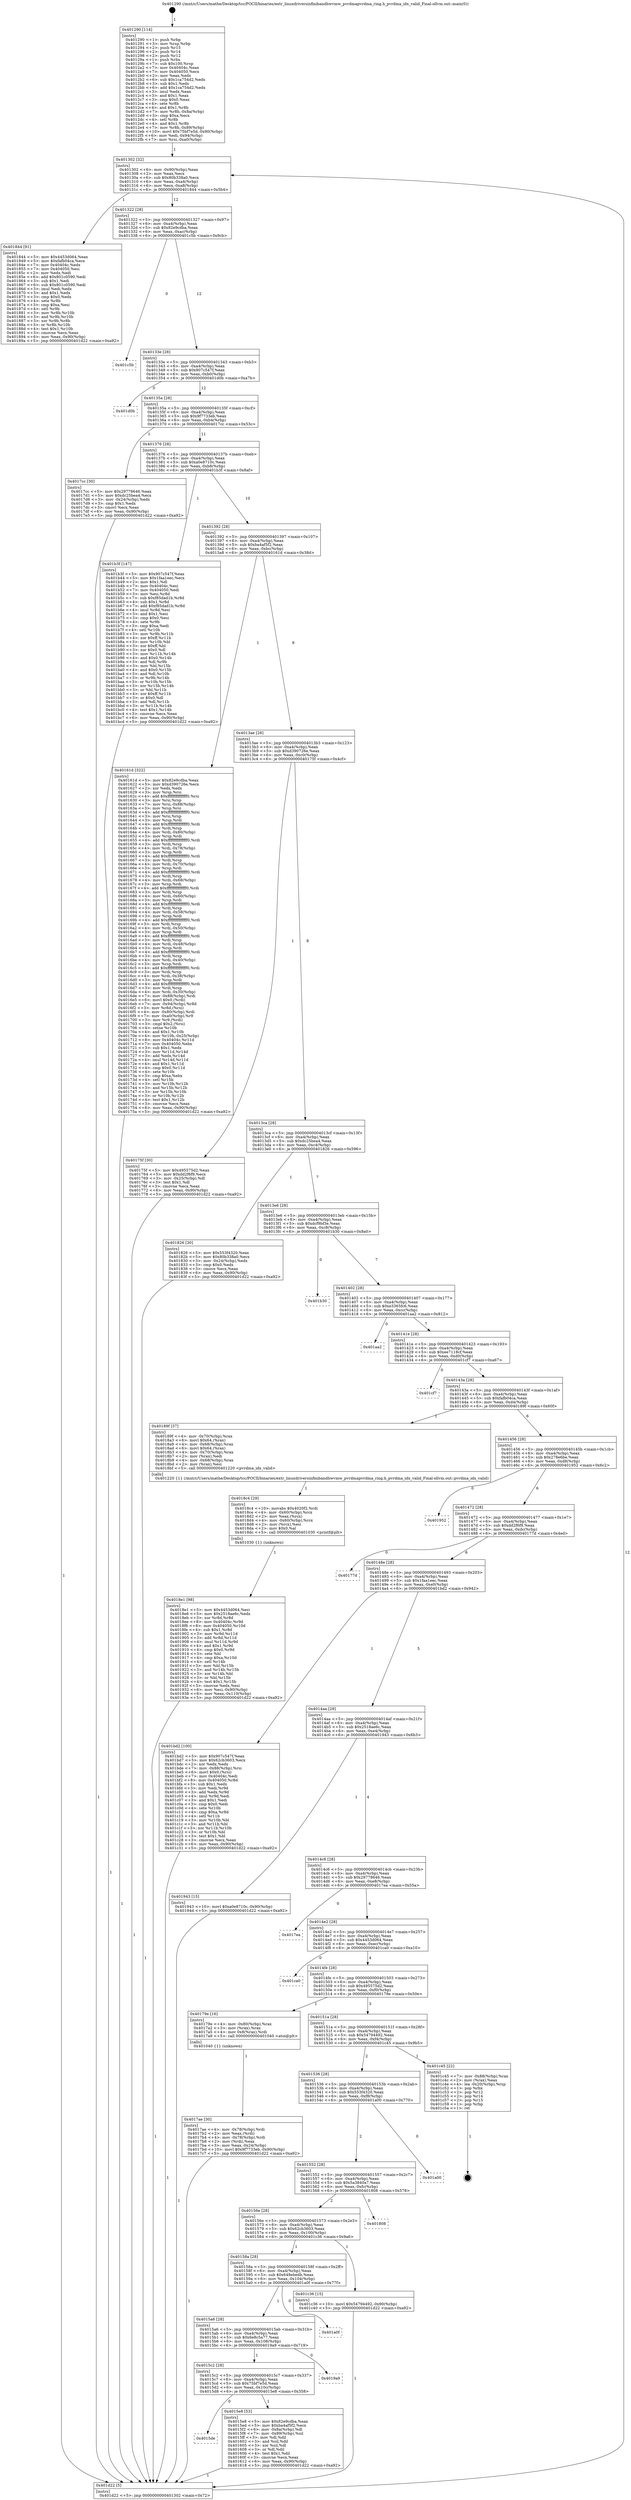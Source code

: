 digraph "0x401290" {
  label = "0x401290 (/mnt/c/Users/mathe/Desktop/tcc/POCII/binaries/extr_linuxdriversinfinibandhwvmw_pvrdmapvrdma_ring.h_pvrdma_idx_valid_Final-ollvm.out::main(0))"
  labelloc = "t"
  node[shape=record]

  Entry [label="",width=0.3,height=0.3,shape=circle,fillcolor=black,style=filled]
  "0x401302" [label="{
     0x401302 [32]\l
     | [instrs]\l
     &nbsp;&nbsp;0x401302 \<+6\>: mov -0x90(%rbp),%eax\l
     &nbsp;&nbsp;0x401308 \<+2\>: mov %eax,%ecx\l
     &nbsp;&nbsp;0x40130a \<+6\>: sub $0x80b338a0,%ecx\l
     &nbsp;&nbsp;0x401310 \<+6\>: mov %eax,-0xa4(%rbp)\l
     &nbsp;&nbsp;0x401316 \<+6\>: mov %ecx,-0xa8(%rbp)\l
     &nbsp;&nbsp;0x40131c \<+6\>: je 0000000000401844 \<main+0x5b4\>\l
  }"]
  "0x401844" [label="{
     0x401844 [91]\l
     | [instrs]\l
     &nbsp;&nbsp;0x401844 \<+5\>: mov $0x4453d064,%eax\l
     &nbsp;&nbsp;0x401849 \<+5\>: mov $0xfafb04ca,%ecx\l
     &nbsp;&nbsp;0x40184e \<+7\>: mov 0x40404c,%edx\l
     &nbsp;&nbsp;0x401855 \<+7\>: mov 0x404050,%esi\l
     &nbsp;&nbsp;0x40185c \<+2\>: mov %edx,%edi\l
     &nbsp;&nbsp;0x40185e \<+6\>: add $0x801c0590,%edi\l
     &nbsp;&nbsp;0x401864 \<+3\>: sub $0x1,%edi\l
     &nbsp;&nbsp;0x401867 \<+6\>: sub $0x801c0590,%edi\l
     &nbsp;&nbsp;0x40186d \<+3\>: imul %edi,%edx\l
     &nbsp;&nbsp;0x401870 \<+3\>: and $0x1,%edx\l
     &nbsp;&nbsp;0x401873 \<+3\>: cmp $0x0,%edx\l
     &nbsp;&nbsp;0x401876 \<+4\>: sete %r8b\l
     &nbsp;&nbsp;0x40187a \<+3\>: cmp $0xa,%esi\l
     &nbsp;&nbsp;0x40187d \<+4\>: setl %r9b\l
     &nbsp;&nbsp;0x401881 \<+3\>: mov %r8b,%r10b\l
     &nbsp;&nbsp;0x401884 \<+3\>: and %r9b,%r10b\l
     &nbsp;&nbsp;0x401887 \<+3\>: xor %r9b,%r8b\l
     &nbsp;&nbsp;0x40188a \<+3\>: or %r8b,%r10b\l
     &nbsp;&nbsp;0x40188d \<+4\>: test $0x1,%r10b\l
     &nbsp;&nbsp;0x401891 \<+3\>: cmovne %ecx,%eax\l
     &nbsp;&nbsp;0x401894 \<+6\>: mov %eax,-0x90(%rbp)\l
     &nbsp;&nbsp;0x40189a \<+5\>: jmp 0000000000401d22 \<main+0xa92\>\l
  }"]
  "0x401322" [label="{
     0x401322 [28]\l
     | [instrs]\l
     &nbsp;&nbsp;0x401322 \<+5\>: jmp 0000000000401327 \<main+0x97\>\l
     &nbsp;&nbsp;0x401327 \<+6\>: mov -0xa4(%rbp),%eax\l
     &nbsp;&nbsp;0x40132d \<+5\>: sub $0x82e9cdba,%eax\l
     &nbsp;&nbsp;0x401332 \<+6\>: mov %eax,-0xac(%rbp)\l
     &nbsp;&nbsp;0x401338 \<+6\>: je 0000000000401c5b \<main+0x9cb\>\l
  }"]
  Exit [label="",width=0.3,height=0.3,shape=circle,fillcolor=black,style=filled,peripheries=2]
  "0x401c5b" [label="{
     0x401c5b\l
  }", style=dashed]
  "0x40133e" [label="{
     0x40133e [28]\l
     | [instrs]\l
     &nbsp;&nbsp;0x40133e \<+5\>: jmp 0000000000401343 \<main+0xb3\>\l
     &nbsp;&nbsp;0x401343 \<+6\>: mov -0xa4(%rbp),%eax\l
     &nbsp;&nbsp;0x401349 \<+5\>: sub $0x907c547f,%eax\l
     &nbsp;&nbsp;0x40134e \<+6\>: mov %eax,-0xb0(%rbp)\l
     &nbsp;&nbsp;0x401354 \<+6\>: je 0000000000401d0b \<main+0xa7b\>\l
  }"]
  "0x4018e1" [label="{
     0x4018e1 [98]\l
     | [instrs]\l
     &nbsp;&nbsp;0x4018e1 \<+5\>: mov $0x4453d064,%esi\l
     &nbsp;&nbsp;0x4018e6 \<+5\>: mov $0x2518ae6c,%edx\l
     &nbsp;&nbsp;0x4018eb \<+3\>: xor %r8d,%r8d\l
     &nbsp;&nbsp;0x4018ee \<+8\>: mov 0x40404c,%r9d\l
     &nbsp;&nbsp;0x4018f6 \<+8\>: mov 0x404050,%r10d\l
     &nbsp;&nbsp;0x4018fe \<+4\>: sub $0x1,%r8d\l
     &nbsp;&nbsp;0x401902 \<+3\>: mov %r9d,%r11d\l
     &nbsp;&nbsp;0x401905 \<+3\>: add %r8d,%r11d\l
     &nbsp;&nbsp;0x401908 \<+4\>: imul %r11d,%r9d\l
     &nbsp;&nbsp;0x40190c \<+4\>: and $0x1,%r9d\l
     &nbsp;&nbsp;0x401910 \<+4\>: cmp $0x0,%r9d\l
     &nbsp;&nbsp;0x401914 \<+3\>: sete %bl\l
     &nbsp;&nbsp;0x401917 \<+4\>: cmp $0xa,%r10d\l
     &nbsp;&nbsp;0x40191b \<+4\>: setl %r14b\l
     &nbsp;&nbsp;0x40191f \<+3\>: mov %bl,%r15b\l
     &nbsp;&nbsp;0x401922 \<+3\>: and %r14b,%r15b\l
     &nbsp;&nbsp;0x401925 \<+3\>: xor %r14b,%bl\l
     &nbsp;&nbsp;0x401928 \<+3\>: or %bl,%r15b\l
     &nbsp;&nbsp;0x40192b \<+4\>: test $0x1,%r15b\l
     &nbsp;&nbsp;0x40192f \<+3\>: cmovne %edx,%esi\l
     &nbsp;&nbsp;0x401932 \<+6\>: mov %esi,-0x90(%rbp)\l
     &nbsp;&nbsp;0x401938 \<+6\>: mov %eax,-0x110(%rbp)\l
     &nbsp;&nbsp;0x40193e \<+5\>: jmp 0000000000401d22 \<main+0xa92\>\l
  }"]
  "0x401d0b" [label="{
     0x401d0b\l
  }", style=dashed]
  "0x40135a" [label="{
     0x40135a [28]\l
     | [instrs]\l
     &nbsp;&nbsp;0x40135a \<+5\>: jmp 000000000040135f \<main+0xcf\>\l
     &nbsp;&nbsp;0x40135f \<+6\>: mov -0xa4(%rbp),%eax\l
     &nbsp;&nbsp;0x401365 \<+5\>: sub $0x9f7733eb,%eax\l
     &nbsp;&nbsp;0x40136a \<+6\>: mov %eax,-0xb4(%rbp)\l
     &nbsp;&nbsp;0x401370 \<+6\>: je 00000000004017cc \<main+0x53c\>\l
  }"]
  "0x4018c4" [label="{
     0x4018c4 [29]\l
     | [instrs]\l
     &nbsp;&nbsp;0x4018c4 \<+10\>: movabs $0x4020f2,%rdi\l
     &nbsp;&nbsp;0x4018ce \<+4\>: mov -0x60(%rbp),%rcx\l
     &nbsp;&nbsp;0x4018d2 \<+2\>: mov %eax,(%rcx)\l
     &nbsp;&nbsp;0x4018d4 \<+4\>: mov -0x60(%rbp),%rcx\l
     &nbsp;&nbsp;0x4018d8 \<+2\>: mov (%rcx),%esi\l
     &nbsp;&nbsp;0x4018da \<+2\>: mov $0x0,%al\l
     &nbsp;&nbsp;0x4018dc \<+5\>: call 0000000000401030 \<printf@plt\>\l
     | [calls]\l
     &nbsp;&nbsp;0x401030 \{1\} (unknown)\l
  }"]
  "0x4017cc" [label="{
     0x4017cc [30]\l
     | [instrs]\l
     &nbsp;&nbsp;0x4017cc \<+5\>: mov $0x29778646,%eax\l
     &nbsp;&nbsp;0x4017d1 \<+5\>: mov $0xdc25bea4,%ecx\l
     &nbsp;&nbsp;0x4017d6 \<+3\>: mov -0x24(%rbp),%edx\l
     &nbsp;&nbsp;0x4017d9 \<+3\>: cmp $0x1,%edx\l
     &nbsp;&nbsp;0x4017dc \<+3\>: cmovl %ecx,%eax\l
     &nbsp;&nbsp;0x4017df \<+6\>: mov %eax,-0x90(%rbp)\l
     &nbsp;&nbsp;0x4017e5 \<+5\>: jmp 0000000000401d22 \<main+0xa92\>\l
  }"]
  "0x401376" [label="{
     0x401376 [28]\l
     | [instrs]\l
     &nbsp;&nbsp;0x401376 \<+5\>: jmp 000000000040137b \<main+0xeb\>\l
     &nbsp;&nbsp;0x40137b \<+6\>: mov -0xa4(%rbp),%eax\l
     &nbsp;&nbsp;0x401381 \<+5\>: sub $0xa0e8710c,%eax\l
     &nbsp;&nbsp;0x401386 \<+6\>: mov %eax,-0xb8(%rbp)\l
     &nbsp;&nbsp;0x40138c \<+6\>: je 0000000000401b3f \<main+0x8af\>\l
  }"]
  "0x4017ae" [label="{
     0x4017ae [30]\l
     | [instrs]\l
     &nbsp;&nbsp;0x4017ae \<+4\>: mov -0x78(%rbp),%rdi\l
     &nbsp;&nbsp;0x4017b2 \<+2\>: mov %eax,(%rdi)\l
     &nbsp;&nbsp;0x4017b4 \<+4\>: mov -0x78(%rbp),%rdi\l
     &nbsp;&nbsp;0x4017b8 \<+2\>: mov (%rdi),%eax\l
     &nbsp;&nbsp;0x4017ba \<+3\>: mov %eax,-0x24(%rbp)\l
     &nbsp;&nbsp;0x4017bd \<+10\>: movl $0x9f7733eb,-0x90(%rbp)\l
     &nbsp;&nbsp;0x4017c7 \<+5\>: jmp 0000000000401d22 \<main+0xa92\>\l
  }"]
  "0x401b3f" [label="{
     0x401b3f [147]\l
     | [instrs]\l
     &nbsp;&nbsp;0x401b3f \<+5\>: mov $0x907c547f,%eax\l
     &nbsp;&nbsp;0x401b44 \<+5\>: mov $0x1faa1eec,%ecx\l
     &nbsp;&nbsp;0x401b49 \<+2\>: mov $0x1,%dl\l
     &nbsp;&nbsp;0x401b4b \<+7\>: mov 0x40404c,%esi\l
     &nbsp;&nbsp;0x401b52 \<+7\>: mov 0x404050,%edi\l
     &nbsp;&nbsp;0x401b59 \<+3\>: mov %esi,%r8d\l
     &nbsp;&nbsp;0x401b5c \<+7\>: sub $0xf85dad1b,%r8d\l
     &nbsp;&nbsp;0x401b63 \<+4\>: sub $0x1,%r8d\l
     &nbsp;&nbsp;0x401b67 \<+7\>: add $0xf85dad1b,%r8d\l
     &nbsp;&nbsp;0x401b6e \<+4\>: imul %r8d,%esi\l
     &nbsp;&nbsp;0x401b72 \<+3\>: and $0x1,%esi\l
     &nbsp;&nbsp;0x401b75 \<+3\>: cmp $0x0,%esi\l
     &nbsp;&nbsp;0x401b78 \<+4\>: sete %r9b\l
     &nbsp;&nbsp;0x401b7c \<+3\>: cmp $0xa,%edi\l
     &nbsp;&nbsp;0x401b7f \<+4\>: setl %r10b\l
     &nbsp;&nbsp;0x401b83 \<+3\>: mov %r9b,%r11b\l
     &nbsp;&nbsp;0x401b86 \<+4\>: xor $0xff,%r11b\l
     &nbsp;&nbsp;0x401b8a \<+3\>: mov %r10b,%bl\l
     &nbsp;&nbsp;0x401b8d \<+3\>: xor $0xff,%bl\l
     &nbsp;&nbsp;0x401b90 \<+3\>: xor $0x0,%dl\l
     &nbsp;&nbsp;0x401b93 \<+3\>: mov %r11b,%r14b\l
     &nbsp;&nbsp;0x401b96 \<+4\>: and $0x0,%r14b\l
     &nbsp;&nbsp;0x401b9a \<+3\>: and %dl,%r9b\l
     &nbsp;&nbsp;0x401b9d \<+3\>: mov %bl,%r15b\l
     &nbsp;&nbsp;0x401ba0 \<+4\>: and $0x0,%r15b\l
     &nbsp;&nbsp;0x401ba4 \<+3\>: and %dl,%r10b\l
     &nbsp;&nbsp;0x401ba7 \<+3\>: or %r9b,%r14b\l
     &nbsp;&nbsp;0x401baa \<+3\>: or %r10b,%r15b\l
     &nbsp;&nbsp;0x401bad \<+3\>: xor %r15b,%r14b\l
     &nbsp;&nbsp;0x401bb0 \<+3\>: or %bl,%r11b\l
     &nbsp;&nbsp;0x401bb3 \<+4\>: xor $0xff,%r11b\l
     &nbsp;&nbsp;0x401bb7 \<+3\>: or $0x0,%dl\l
     &nbsp;&nbsp;0x401bba \<+3\>: and %dl,%r11b\l
     &nbsp;&nbsp;0x401bbd \<+3\>: or %r11b,%r14b\l
     &nbsp;&nbsp;0x401bc0 \<+4\>: test $0x1,%r14b\l
     &nbsp;&nbsp;0x401bc4 \<+3\>: cmovne %ecx,%eax\l
     &nbsp;&nbsp;0x401bc7 \<+6\>: mov %eax,-0x90(%rbp)\l
     &nbsp;&nbsp;0x401bcd \<+5\>: jmp 0000000000401d22 \<main+0xa92\>\l
  }"]
  "0x401392" [label="{
     0x401392 [28]\l
     | [instrs]\l
     &nbsp;&nbsp;0x401392 \<+5\>: jmp 0000000000401397 \<main+0x107\>\l
     &nbsp;&nbsp;0x401397 \<+6\>: mov -0xa4(%rbp),%eax\l
     &nbsp;&nbsp;0x40139d \<+5\>: sub $0xba4af5f2,%eax\l
     &nbsp;&nbsp;0x4013a2 \<+6\>: mov %eax,-0xbc(%rbp)\l
     &nbsp;&nbsp;0x4013a8 \<+6\>: je 000000000040161d \<main+0x38d\>\l
  }"]
  "0x401290" [label="{
     0x401290 [114]\l
     | [instrs]\l
     &nbsp;&nbsp;0x401290 \<+1\>: push %rbp\l
     &nbsp;&nbsp;0x401291 \<+3\>: mov %rsp,%rbp\l
     &nbsp;&nbsp;0x401294 \<+2\>: push %r15\l
     &nbsp;&nbsp;0x401296 \<+2\>: push %r14\l
     &nbsp;&nbsp;0x401298 \<+2\>: push %r12\l
     &nbsp;&nbsp;0x40129a \<+1\>: push %rbx\l
     &nbsp;&nbsp;0x40129b \<+7\>: sub $0x100,%rsp\l
     &nbsp;&nbsp;0x4012a2 \<+7\>: mov 0x40404c,%eax\l
     &nbsp;&nbsp;0x4012a9 \<+7\>: mov 0x404050,%ecx\l
     &nbsp;&nbsp;0x4012b0 \<+2\>: mov %eax,%edx\l
     &nbsp;&nbsp;0x4012b2 \<+6\>: sub $0x1ca754d2,%edx\l
     &nbsp;&nbsp;0x4012b8 \<+3\>: sub $0x1,%edx\l
     &nbsp;&nbsp;0x4012bb \<+6\>: add $0x1ca754d2,%edx\l
     &nbsp;&nbsp;0x4012c1 \<+3\>: imul %edx,%eax\l
     &nbsp;&nbsp;0x4012c4 \<+3\>: and $0x1,%eax\l
     &nbsp;&nbsp;0x4012c7 \<+3\>: cmp $0x0,%eax\l
     &nbsp;&nbsp;0x4012ca \<+4\>: sete %r8b\l
     &nbsp;&nbsp;0x4012ce \<+4\>: and $0x1,%r8b\l
     &nbsp;&nbsp;0x4012d2 \<+7\>: mov %r8b,-0x8a(%rbp)\l
     &nbsp;&nbsp;0x4012d9 \<+3\>: cmp $0xa,%ecx\l
     &nbsp;&nbsp;0x4012dc \<+4\>: setl %r8b\l
     &nbsp;&nbsp;0x4012e0 \<+4\>: and $0x1,%r8b\l
     &nbsp;&nbsp;0x4012e4 \<+7\>: mov %r8b,-0x89(%rbp)\l
     &nbsp;&nbsp;0x4012eb \<+10\>: movl $0x75bf7e5d,-0x90(%rbp)\l
     &nbsp;&nbsp;0x4012f5 \<+6\>: mov %edi,-0x94(%rbp)\l
     &nbsp;&nbsp;0x4012fb \<+7\>: mov %rsi,-0xa0(%rbp)\l
  }"]
  "0x40161d" [label="{
     0x40161d [322]\l
     | [instrs]\l
     &nbsp;&nbsp;0x40161d \<+5\>: mov $0x82e9cdba,%eax\l
     &nbsp;&nbsp;0x401622 \<+5\>: mov $0xd390726e,%ecx\l
     &nbsp;&nbsp;0x401627 \<+2\>: xor %edx,%edx\l
     &nbsp;&nbsp;0x401629 \<+3\>: mov %rsp,%rsi\l
     &nbsp;&nbsp;0x40162c \<+4\>: add $0xfffffffffffffff0,%rsi\l
     &nbsp;&nbsp;0x401630 \<+3\>: mov %rsi,%rsp\l
     &nbsp;&nbsp;0x401633 \<+7\>: mov %rsi,-0x88(%rbp)\l
     &nbsp;&nbsp;0x40163a \<+3\>: mov %rsp,%rsi\l
     &nbsp;&nbsp;0x40163d \<+4\>: add $0xfffffffffffffff0,%rsi\l
     &nbsp;&nbsp;0x401641 \<+3\>: mov %rsi,%rsp\l
     &nbsp;&nbsp;0x401644 \<+3\>: mov %rsp,%rdi\l
     &nbsp;&nbsp;0x401647 \<+4\>: add $0xfffffffffffffff0,%rdi\l
     &nbsp;&nbsp;0x40164b \<+3\>: mov %rdi,%rsp\l
     &nbsp;&nbsp;0x40164e \<+4\>: mov %rdi,-0x80(%rbp)\l
     &nbsp;&nbsp;0x401652 \<+3\>: mov %rsp,%rdi\l
     &nbsp;&nbsp;0x401655 \<+4\>: add $0xfffffffffffffff0,%rdi\l
     &nbsp;&nbsp;0x401659 \<+3\>: mov %rdi,%rsp\l
     &nbsp;&nbsp;0x40165c \<+4\>: mov %rdi,-0x78(%rbp)\l
     &nbsp;&nbsp;0x401660 \<+3\>: mov %rsp,%rdi\l
     &nbsp;&nbsp;0x401663 \<+4\>: add $0xfffffffffffffff0,%rdi\l
     &nbsp;&nbsp;0x401667 \<+3\>: mov %rdi,%rsp\l
     &nbsp;&nbsp;0x40166a \<+4\>: mov %rdi,-0x70(%rbp)\l
     &nbsp;&nbsp;0x40166e \<+3\>: mov %rsp,%rdi\l
     &nbsp;&nbsp;0x401671 \<+4\>: add $0xfffffffffffffff0,%rdi\l
     &nbsp;&nbsp;0x401675 \<+3\>: mov %rdi,%rsp\l
     &nbsp;&nbsp;0x401678 \<+4\>: mov %rdi,-0x68(%rbp)\l
     &nbsp;&nbsp;0x40167c \<+3\>: mov %rsp,%rdi\l
     &nbsp;&nbsp;0x40167f \<+4\>: add $0xfffffffffffffff0,%rdi\l
     &nbsp;&nbsp;0x401683 \<+3\>: mov %rdi,%rsp\l
     &nbsp;&nbsp;0x401686 \<+4\>: mov %rdi,-0x60(%rbp)\l
     &nbsp;&nbsp;0x40168a \<+3\>: mov %rsp,%rdi\l
     &nbsp;&nbsp;0x40168d \<+4\>: add $0xfffffffffffffff0,%rdi\l
     &nbsp;&nbsp;0x401691 \<+3\>: mov %rdi,%rsp\l
     &nbsp;&nbsp;0x401694 \<+4\>: mov %rdi,-0x58(%rbp)\l
     &nbsp;&nbsp;0x401698 \<+3\>: mov %rsp,%rdi\l
     &nbsp;&nbsp;0x40169b \<+4\>: add $0xfffffffffffffff0,%rdi\l
     &nbsp;&nbsp;0x40169f \<+3\>: mov %rdi,%rsp\l
     &nbsp;&nbsp;0x4016a2 \<+4\>: mov %rdi,-0x50(%rbp)\l
     &nbsp;&nbsp;0x4016a6 \<+3\>: mov %rsp,%rdi\l
     &nbsp;&nbsp;0x4016a9 \<+4\>: add $0xfffffffffffffff0,%rdi\l
     &nbsp;&nbsp;0x4016ad \<+3\>: mov %rdi,%rsp\l
     &nbsp;&nbsp;0x4016b0 \<+4\>: mov %rdi,-0x48(%rbp)\l
     &nbsp;&nbsp;0x4016b4 \<+3\>: mov %rsp,%rdi\l
     &nbsp;&nbsp;0x4016b7 \<+4\>: add $0xfffffffffffffff0,%rdi\l
     &nbsp;&nbsp;0x4016bb \<+3\>: mov %rdi,%rsp\l
     &nbsp;&nbsp;0x4016be \<+4\>: mov %rdi,-0x40(%rbp)\l
     &nbsp;&nbsp;0x4016c2 \<+3\>: mov %rsp,%rdi\l
     &nbsp;&nbsp;0x4016c5 \<+4\>: add $0xfffffffffffffff0,%rdi\l
     &nbsp;&nbsp;0x4016c9 \<+3\>: mov %rdi,%rsp\l
     &nbsp;&nbsp;0x4016cc \<+4\>: mov %rdi,-0x38(%rbp)\l
     &nbsp;&nbsp;0x4016d0 \<+3\>: mov %rsp,%rdi\l
     &nbsp;&nbsp;0x4016d3 \<+4\>: add $0xfffffffffffffff0,%rdi\l
     &nbsp;&nbsp;0x4016d7 \<+3\>: mov %rdi,%rsp\l
     &nbsp;&nbsp;0x4016da \<+4\>: mov %rdi,-0x30(%rbp)\l
     &nbsp;&nbsp;0x4016de \<+7\>: mov -0x88(%rbp),%rdi\l
     &nbsp;&nbsp;0x4016e5 \<+6\>: movl $0x0,(%rdi)\l
     &nbsp;&nbsp;0x4016eb \<+7\>: mov -0x94(%rbp),%r8d\l
     &nbsp;&nbsp;0x4016f2 \<+3\>: mov %r8d,(%rsi)\l
     &nbsp;&nbsp;0x4016f5 \<+4\>: mov -0x80(%rbp),%rdi\l
     &nbsp;&nbsp;0x4016f9 \<+7\>: mov -0xa0(%rbp),%r9\l
     &nbsp;&nbsp;0x401700 \<+3\>: mov %r9,(%rdi)\l
     &nbsp;&nbsp;0x401703 \<+3\>: cmpl $0x2,(%rsi)\l
     &nbsp;&nbsp;0x401706 \<+4\>: setne %r10b\l
     &nbsp;&nbsp;0x40170a \<+4\>: and $0x1,%r10b\l
     &nbsp;&nbsp;0x40170e \<+4\>: mov %r10b,-0x25(%rbp)\l
     &nbsp;&nbsp;0x401712 \<+8\>: mov 0x40404c,%r11d\l
     &nbsp;&nbsp;0x40171a \<+7\>: mov 0x404050,%ebx\l
     &nbsp;&nbsp;0x401721 \<+3\>: sub $0x1,%edx\l
     &nbsp;&nbsp;0x401724 \<+3\>: mov %r11d,%r14d\l
     &nbsp;&nbsp;0x401727 \<+3\>: add %edx,%r14d\l
     &nbsp;&nbsp;0x40172a \<+4\>: imul %r14d,%r11d\l
     &nbsp;&nbsp;0x40172e \<+4\>: and $0x1,%r11d\l
     &nbsp;&nbsp;0x401732 \<+4\>: cmp $0x0,%r11d\l
     &nbsp;&nbsp;0x401736 \<+4\>: sete %r10b\l
     &nbsp;&nbsp;0x40173a \<+3\>: cmp $0xa,%ebx\l
     &nbsp;&nbsp;0x40173d \<+4\>: setl %r15b\l
     &nbsp;&nbsp;0x401741 \<+3\>: mov %r10b,%r12b\l
     &nbsp;&nbsp;0x401744 \<+3\>: and %r15b,%r12b\l
     &nbsp;&nbsp;0x401747 \<+3\>: xor %r15b,%r10b\l
     &nbsp;&nbsp;0x40174a \<+3\>: or %r10b,%r12b\l
     &nbsp;&nbsp;0x40174d \<+4\>: test $0x1,%r12b\l
     &nbsp;&nbsp;0x401751 \<+3\>: cmovne %ecx,%eax\l
     &nbsp;&nbsp;0x401754 \<+6\>: mov %eax,-0x90(%rbp)\l
     &nbsp;&nbsp;0x40175a \<+5\>: jmp 0000000000401d22 \<main+0xa92\>\l
  }"]
  "0x4013ae" [label="{
     0x4013ae [28]\l
     | [instrs]\l
     &nbsp;&nbsp;0x4013ae \<+5\>: jmp 00000000004013b3 \<main+0x123\>\l
     &nbsp;&nbsp;0x4013b3 \<+6\>: mov -0xa4(%rbp),%eax\l
     &nbsp;&nbsp;0x4013b9 \<+5\>: sub $0xd390726e,%eax\l
     &nbsp;&nbsp;0x4013be \<+6\>: mov %eax,-0xc0(%rbp)\l
     &nbsp;&nbsp;0x4013c4 \<+6\>: je 000000000040175f \<main+0x4cf\>\l
  }"]
  "0x401d22" [label="{
     0x401d22 [5]\l
     | [instrs]\l
     &nbsp;&nbsp;0x401d22 \<+5\>: jmp 0000000000401302 \<main+0x72\>\l
  }"]
  "0x40175f" [label="{
     0x40175f [30]\l
     | [instrs]\l
     &nbsp;&nbsp;0x40175f \<+5\>: mov $0x495575d2,%eax\l
     &nbsp;&nbsp;0x401764 \<+5\>: mov $0xdd2f6f9,%ecx\l
     &nbsp;&nbsp;0x401769 \<+3\>: mov -0x25(%rbp),%dl\l
     &nbsp;&nbsp;0x40176c \<+3\>: test $0x1,%dl\l
     &nbsp;&nbsp;0x40176f \<+3\>: cmovne %ecx,%eax\l
     &nbsp;&nbsp;0x401772 \<+6\>: mov %eax,-0x90(%rbp)\l
     &nbsp;&nbsp;0x401778 \<+5\>: jmp 0000000000401d22 \<main+0xa92\>\l
  }"]
  "0x4013ca" [label="{
     0x4013ca [28]\l
     | [instrs]\l
     &nbsp;&nbsp;0x4013ca \<+5\>: jmp 00000000004013cf \<main+0x13f\>\l
     &nbsp;&nbsp;0x4013cf \<+6\>: mov -0xa4(%rbp),%eax\l
     &nbsp;&nbsp;0x4013d5 \<+5\>: sub $0xdc25bea4,%eax\l
     &nbsp;&nbsp;0x4013da \<+6\>: mov %eax,-0xc4(%rbp)\l
     &nbsp;&nbsp;0x4013e0 \<+6\>: je 0000000000401826 \<main+0x596\>\l
  }"]
  "0x4015de" [label="{
     0x4015de\l
  }", style=dashed]
  "0x401826" [label="{
     0x401826 [30]\l
     | [instrs]\l
     &nbsp;&nbsp;0x401826 \<+5\>: mov $0x553f4320,%eax\l
     &nbsp;&nbsp;0x40182b \<+5\>: mov $0x80b338a0,%ecx\l
     &nbsp;&nbsp;0x401830 \<+3\>: mov -0x24(%rbp),%edx\l
     &nbsp;&nbsp;0x401833 \<+3\>: cmp $0x0,%edx\l
     &nbsp;&nbsp;0x401836 \<+3\>: cmove %ecx,%eax\l
     &nbsp;&nbsp;0x401839 \<+6\>: mov %eax,-0x90(%rbp)\l
     &nbsp;&nbsp;0x40183f \<+5\>: jmp 0000000000401d22 \<main+0xa92\>\l
  }"]
  "0x4013e6" [label="{
     0x4013e6 [28]\l
     | [instrs]\l
     &nbsp;&nbsp;0x4013e6 \<+5\>: jmp 00000000004013eb \<main+0x15b\>\l
     &nbsp;&nbsp;0x4013eb \<+6\>: mov -0xa4(%rbp),%eax\l
     &nbsp;&nbsp;0x4013f1 \<+5\>: sub $0xdcf9bf3e,%eax\l
     &nbsp;&nbsp;0x4013f6 \<+6\>: mov %eax,-0xc8(%rbp)\l
     &nbsp;&nbsp;0x4013fc \<+6\>: je 0000000000401b30 \<main+0x8a0\>\l
  }"]
  "0x4015e8" [label="{
     0x4015e8 [53]\l
     | [instrs]\l
     &nbsp;&nbsp;0x4015e8 \<+5\>: mov $0x82e9cdba,%eax\l
     &nbsp;&nbsp;0x4015ed \<+5\>: mov $0xba4af5f2,%ecx\l
     &nbsp;&nbsp;0x4015f2 \<+6\>: mov -0x8a(%rbp),%dl\l
     &nbsp;&nbsp;0x4015f8 \<+7\>: mov -0x89(%rbp),%sil\l
     &nbsp;&nbsp;0x4015ff \<+3\>: mov %dl,%dil\l
     &nbsp;&nbsp;0x401602 \<+3\>: and %sil,%dil\l
     &nbsp;&nbsp;0x401605 \<+3\>: xor %sil,%dl\l
     &nbsp;&nbsp;0x401608 \<+3\>: or %dl,%dil\l
     &nbsp;&nbsp;0x40160b \<+4\>: test $0x1,%dil\l
     &nbsp;&nbsp;0x40160f \<+3\>: cmovne %ecx,%eax\l
     &nbsp;&nbsp;0x401612 \<+6\>: mov %eax,-0x90(%rbp)\l
     &nbsp;&nbsp;0x401618 \<+5\>: jmp 0000000000401d22 \<main+0xa92\>\l
  }"]
  "0x401b30" [label="{
     0x401b30\l
  }", style=dashed]
  "0x401402" [label="{
     0x401402 [28]\l
     | [instrs]\l
     &nbsp;&nbsp;0x401402 \<+5\>: jmp 0000000000401407 \<main+0x177\>\l
     &nbsp;&nbsp;0x401407 \<+6\>: mov -0xa4(%rbp),%eax\l
     &nbsp;&nbsp;0x40140d \<+5\>: sub $0xe3365fc6,%eax\l
     &nbsp;&nbsp;0x401412 \<+6\>: mov %eax,-0xcc(%rbp)\l
     &nbsp;&nbsp;0x401418 \<+6\>: je 0000000000401aa2 \<main+0x812\>\l
  }"]
  "0x4015c2" [label="{
     0x4015c2 [28]\l
     | [instrs]\l
     &nbsp;&nbsp;0x4015c2 \<+5\>: jmp 00000000004015c7 \<main+0x337\>\l
     &nbsp;&nbsp;0x4015c7 \<+6\>: mov -0xa4(%rbp),%eax\l
     &nbsp;&nbsp;0x4015cd \<+5\>: sub $0x75bf7e5d,%eax\l
     &nbsp;&nbsp;0x4015d2 \<+6\>: mov %eax,-0x10c(%rbp)\l
     &nbsp;&nbsp;0x4015d8 \<+6\>: je 00000000004015e8 \<main+0x358\>\l
  }"]
  "0x401aa2" [label="{
     0x401aa2\l
  }", style=dashed]
  "0x40141e" [label="{
     0x40141e [28]\l
     | [instrs]\l
     &nbsp;&nbsp;0x40141e \<+5\>: jmp 0000000000401423 \<main+0x193\>\l
     &nbsp;&nbsp;0x401423 \<+6\>: mov -0xa4(%rbp),%eax\l
     &nbsp;&nbsp;0x401429 \<+5\>: sub $0xee7118cf,%eax\l
     &nbsp;&nbsp;0x40142e \<+6\>: mov %eax,-0xd0(%rbp)\l
     &nbsp;&nbsp;0x401434 \<+6\>: je 0000000000401cf7 \<main+0xa67\>\l
  }"]
  "0x4019a9" [label="{
     0x4019a9\l
  }", style=dashed]
  "0x401cf7" [label="{
     0x401cf7\l
  }", style=dashed]
  "0x40143a" [label="{
     0x40143a [28]\l
     | [instrs]\l
     &nbsp;&nbsp;0x40143a \<+5\>: jmp 000000000040143f \<main+0x1af\>\l
     &nbsp;&nbsp;0x40143f \<+6\>: mov -0xa4(%rbp),%eax\l
     &nbsp;&nbsp;0x401445 \<+5\>: sub $0xfafb04ca,%eax\l
     &nbsp;&nbsp;0x40144a \<+6\>: mov %eax,-0xd4(%rbp)\l
     &nbsp;&nbsp;0x401450 \<+6\>: je 000000000040189f \<main+0x60f\>\l
  }"]
  "0x4015a6" [label="{
     0x4015a6 [28]\l
     | [instrs]\l
     &nbsp;&nbsp;0x4015a6 \<+5\>: jmp 00000000004015ab \<main+0x31b\>\l
     &nbsp;&nbsp;0x4015ab \<+6\>: mov -0xa4(%rbp),%eax\l
     &nbsp;&nbsp;0x4015b1 \<+5\>: sub $0x6e8c5a77,%eax\l
     &nbsp;&nbsp;0x4015b6 \<+6\>: mov %eax,-0x108(%rbp)\l
     &nbsp;&nbsp;0x4015bc \<+6\>: je 00000000004019a9 \<main+0x719\>\l
  }"]
  "0x40189f" [label="{
     0x40189f [37]\l
     | [instrs]\l
     &nbsp;&nbsp;0x40189f \<+4\>: mov -0x70(%rbp),%rax\l
     &nbsp;&nbsp;0x4018a3 \<+6\>: movl $0x64,(%rax)\l
     &nbsp;&nbsp;0x4018a9 \<+4\>: mov -0x68(%rbp),%rax\l
     &nbsp;&nbsp;0x4018ad \<+6\>: movl $0x64,(%rax)\l
     &nbsp;&nbsp;0x4018b3 \<+4\>: mov -0x70(%rbp),%rax\l
     &nbsp;&nbsp;0x4018b7 \<+2\>: mov (%rax),%edi\l
     &nbsp;&nbsp;0x4018b9 \<+4\>: mov -0x68(%rbp),%rax\l
     &nbsp;&nbsp;0x4018bd \<+2\>: mov (%rax),%esi\l
     &nbsp;&nbsp;0x4018bf \<+5\>: call 0000000000401220 \<pvrdma_idx_valid\>\l
     | [calls]\l
     &nbsp;&nbsp;0x401220 \{1\} (/mnt/c/Users/mathe/Desktop/tcc/POCII/binaries/extr_linuxdriversinfinibandhwvmw_pvrdmapvrdma_ring.h_pvrdma_idx_valid_Final-ollvm.out::pvrdma_idx_valid)\l
  }"]
  "0x401456" [label="{
     0x401456 [28]\l
     | [instrs]\l
     &nbsp;&nbsp;0x401456 \<+5\>: jmp 000000000040145b \<main+0x1cb\>\l
     &nbsp;&nbsp;0x40145b \<+6\>: mov -0xa4(%rbp),%eax\l
     &nbsp;&nbsp;0x401461 \<+5\>: sub $0x278e6be,%eax\l
     &nbsp;&nbsp;0x401466 \<+6\>: mov %eax,-0xd8(%rbp)\l
     &nbsp;&nbsp;0x40146c \<+6\>: je 0000000000401952 \<main+0x6c2\>\l
  }"]
  "0x401a0f" [label="{
     0x401a0f\l
  }", style=dashed]
  "0x401952" [label="{
     0x401952\l
  }", style=dashed]
  "0x401472" [label="{
     0x401472 [28]\l
     | [instrs]\l
     &nbsp;&nbsp;0x401472 \<+5\>: jmp 0000000000401477 \<main+0x1e7\>\l
     &nbsp;&nbsp;0x401477 \<+6\>: mov -0xa4(%rbp),%eax\l
     &nbsp;&nbsp;0x40147d \<+5\>: sub $0xdd2f6f9,%eax\l
     &nbsp;&nbsp;0x401482 \<+6\>: mov %eax,-0xdc(%rbp)\l
     &nbsp;&nbsp;0x401488 \<+6\>: je 000000000040177d \<main+0x4ed\>\l
  }"]
  "0x40158a" [label="{
     0x40158a [28]\l
     | [instrs]\l
     &nbsp;&nbsp;0x40158a \<+5\>: jmp 000000000040158f \<main+0x2ff\>\l
     &nbsp;&nbsp;0x40158f \<+6\>: mov -0xa4(%rbp),%eax\l
     &nbsp;&nbsp;0x401595 \<+5\>: sub $0x649ebedb,%eax\l
     &nbsp;&nbsp;0x40159a \<+6\>: mov %eax,-0x104(%rbp)\l
     &nbsp;&nbsp;0x4015a0 \<+6\>: je 0000000000401a0f \<main+0x77f\>\l
  }"]
  "0x40177d" [label="{
     0x40177d\l
  }", style=dashed]
  "0x40148e" [label="{
     0x40148e [28]\l
     | [instrs]\l
     &nbsp;&nbsp;0x40148e \<+5\>: jmp 0000000000401493 \<main+0x203\>\l
     &nbsp;&nbsp;0x401493 \<+6\>: mov -0xa4(%rbp),%eax\l
     &nbsp;&nbsp;0x401499 \<+5\>: sub $0x1faa1eec,%eax\l
     &nbsp;&nbsp;0x40149e \<+6\>: mov %eax,-0xe0(%rbp)\l
     &nbsp;&nbsp;0x4014a4 \<+6\>: je 0000000000401bd2 \<main+0x942\>\l
  }"]
  "0x401c36" [label="{
     0x401c36 [15]\l
     | [instrs]\l
     &nbsp;&nbsp;0x401c36 \<+10\>: movl $0x54794492,-0x90(%rbp)\l
     &nbsp;&nbsp;0x401c40 \<+5\>: jmp 0000000000401d22 \<main+0xa92\>\l
  }"]
  "0x401bd2" [label="{
     0x401bd2 [100]\l
     | [instrs]\l
     &nbsp;&nbsp;0x401bd2 \<+5\>: mov $0x907c547f,%eax\l
     &nbsp;&nbsp;0x401bd7 \<+5\>: mov $0x62cb3603,%ecx\l
     &nbsp;&nbsp;0x401bdc \<+2\>: xor %edx,%edx\l
     &nbsp;&nbsp;0x401bde \<+7\>: mov -0x88(%rbp),%rsi\l
     &nbsp;&nbsp;0x401be5 \<+6\>: movl $0x0,(%rsi)\l
     &nbsp;&nbsp;0x401beb \<+7\>: mov 0x40404c,%edi\l
     &nbsp;&nbsp;0x401bf2 \<+8\>: mov 0x404050,%r8d\l
     &nbsp;&nbsp;0x401bfa \<+3\>: sub $0x1,%edx\l
     &nbsp;&nbsp;0x401bfd \<+3\>: mov %edi,%r9d\l
     &nbsp;&nbsp;0x401c00 \<+3\>: add %edx,%r9d\l
     &nbsp;&nbsp;0x401c03 \<+4\>: imul %r9d,%edi\l
     &nbsp;&nbsp;0x401c07 \<+3\>: and $0x1,%edi\l
     &nbsp;&nbsp;0x401c0a \<+3\>: cmp $0x0,%edi\l
     &nbsp;&nbsp;0x401c0d \<+4\>: sete %r10b\l
     &nbsp;&nbsp;0x401c11 \<+4\>: cmp $0xa,%r8d\l
     &nbsp;&nbsp;0x401c15 \<+4\>: setl %r11b\l
     &nbsp;&nbsp;0x401c19 \<+3\>: mov %r10b,%bl\l
     &nbsp;&nbsp;0x401c1c \<+3\>: and %r11b,%bl\l
     &nbsp;&nbsp;0x401c1f \<+3\>: xor %r11b,%r10b\l
     &nbsp;&nbsp;0x401c22 \<+3\>: or %r10b,%bl\l
     &nbsp;&nbsp;0x401c25 \<+3\>: test $0x1,%bl\l
     &nbsp;&nbsp;0x401c28 \<+3\>: cmovne %ecx,%eax\l
     &nbsp;&nbsp;0x401c2b \<+6\>: mov %eax,-0x90(%rbp)\l
     &nbsp;&nbsp;0x401c31 \<+5\>: jmp 0000000000401d22 \<main+0xa92\>\l
  }"]
  "0x4014aa" [label="{
     0x4014aa [28]\l
     | [instrs]\l
     &nbsp;&nbsp;0x4014aa \<+5\>: jmp 00000000004014af \<main+0x21f\>\l
     &nbsp;&nbsp;0x4014af \<+6\>: mov -0xa4(%rbp),%eax\l
     &nbsp;&nbsp;0x4014b5 \<+5\>: sub $0x2518ae6c,%eax\l
     &nbsp;&nbsp;0x4014ba \<+6\>: mov %eax,-0xe4(%rbp)\l
     &nbsp;&nbsp;0x4014c0 \<+6\>: je 0000000000401943 \<main+0x6b3\>\l
  }"]
  "0x40156e" [label="{
     0x40156e [28]\l
     | [instrs]\l
     &nbsp;&nbsp;0x40156e \<+5\>: jmp 0000000000401573 \<main+0x2e3\>\l
     &nbsp;&nbsp;0x401573 \<+6\>: mov -0xa4(%rbp),%eax\l
     &nbsp;&nbsp;0x401579 \<+5\>: sub $0x62cb3603,%eax\l
     &nbsp;&nbsp;0x40157e \<+6\>: mov %eax,-0x100(%rbp)\l
     &nbsp;&nbsp;0x401584 \<+6\>: je 0000000000401c36 \<main+0x9a6\>\l
  }"]
  "0x401943" [label="{
     0x401943 [15]\l
     | [instrs]\l
     &nbsp;&nbsp;0x401943 \<+10\>: movl $0xa0e8710c,-0x90(%rbp)\l
     &nbsp;&nbsp;0x40194d \<+5\>: jmp 0000000000401d22 \<main+0xa92\>\l
  }"]
  "0x4014c6" [label="{
     0x4014c6 [28]\l
     | [instrs]\l
     &nbsp;&nbsp;0x4014c6 \<+5\>: jmp 00000000004014cb \<main+0x23b\>\l
     &nbsp;&nbsp;0x4014cb \<+6\>: mov -0xa4(%rbp),%eax\l
     &nbsp;&nbsp;0x4014d1 \<+5\>: sub $0x29778646,%eax\l
     &nbsp;&nbsp;0x4014d6 \<+6\>: mov %eax,-0xe8(%rbp)\l
     &nbsp;&nbsp;0x4014dc \<+6\>: je 00000000004017ea \<main+0x55a\>\l
  }"]
  "0x401808" [label="{
     0x401808\l
  }", style=dashed]
  "0x4017ea" [label="{
     0x4017ea\l
  }", style=dashed]
  "0x4014e2" [label="{
     0x4014e2 [28]\l
     | [instrs]\l
     &nbsp;&nbsp;0x4014e2 \<+5\>: jmp 00000000004014e7 \<main+0x257\>\l
     &nbsp;&nbsp;0x4014e7 \<+6\>: mov -0xa4(%rbp),%eax\l
     &nbsp;&nbsp;0x4014ed \<+5\>: sub $0x4453d064,%eax\l
     &nbsp;&nbsp;0x4014f2 \<+6\>: mov %eax,-0xec(%rbp)\l
     &nbsp;&nbsp;0x4014f8 \<+6\>: je 0000000000401ca0 \<main+0xa10\>\l
  }"]
  "0x401552" [label="{
     0x401552 [28]\l
     | [instrs]\l
     &nbsp;&nbsp;0x401552 \<+5\>: jmp 0000000000401557 \<main+0x2c7\>\l
     &nbsp;&nbsp;0x401557 \<+6\>: mov -0xa4(%rbp),%eax\l
     &nbsp;&nbsp;0x40155d \<+5\>: sub $0x5a3840a7,%eax\l
     &nbsp;&nbsp;0x401562 \<+6\>: mov %eax,-0xfc(%rbp)\l
     &nbsp;&nbsp;0x401568 \<+6\>: je 0000000000401808 \<main+0x578\>\l
  }"]
  "0x401ca0" [label="{
     0x401ca0\l
  }", style=dashed]
  "0x4014fe" [label="{
     0x4014fe [28]\l
     | [instrs]\l
     &nbsp;&nbsp;0x4014fe \<+5\>: jmp 0000000000401503 \<main+0x273\>\l
     &nbsp;&nbsp;0x401503 \<+6\>: mov -0xa4(%rbp),%eax\l
     &nbsp;&nbsp;0x401509 \<+5\>: sub $0x495575d2,%eax\l
     &nbsp;&nbsp;0x40150e \<+6\>: mov %eax,-0xf0(%rbp)\l
     &nbsp;&nbsp;0x401514 \<+6\>: je 000000000040179e \<main+0x50e\>\l
  }"]
  "0x401a00" [label="{
     0x401a00\l
  }", style=dashed]
  "0x40179e" [label="{
     0x40179e [16]\l
     | [instrs]\l
     &nbsp;&nbsp;0x40179e \<+4\>: mov -0x80(%rbp),%rax\l
     &nbsp;&nbsp;0x4017a2 \<+3\>: mov (%rax),%rax\l
     &nbsp;&nbsp;0x4017a5 \<+4\>: mov 0x8(%rax),%rdi\l
     &nbsp;&nbsp;0x4017a9 \<+5\>: call 0000000000401040 \<atoi@plt\>\l
     | [calls]\l
     &nbsp;&nbsp;0x401040 \{1\} (unknown)\l
  }"]
  "0x40151a" [label="{
     0x40151a [28]\l
     | [instrs]\l
     &nbsp;&nbsp;0x40151a \<+5\>: jmp 000000000040151f \<main+0x28f\>\l
     &nbsp;&nbsp;0x40151f \<+6\>: mov -0xa4(%rbp),%eax\l
     &nbsp;&nbsp;0x401525 \<+5\>: sub $0x54794492,%eax\l
     &nbsp;&nbsp;0x40152a \<+6\>: mov %eax,-0xf4(%rbp)\l
     &nbsp;&nbsp;0x401530 \<+6\>: je 0000000000401c45 \<main+0x9b5\>\l
  }"]
  "0x401536" [label="{
     0x401536 [28]\l
     | [instrs]\l
     &nbsp;&nbsp;0x401536 \<+5\>: jmp 000000000040153b \<main+0x2ab\>\l
     &nbsp;&nbsp;0x40153b \<+6\>: mov -0xa4(%rbp),%eax\l
     &nbsp;&nbsp;0x401541 \<+5\>: sub $0x553f4320,%eax\l
     &nbsp;&nbsp;0x401546 \<+6\>: mov %eax,-0xf8(%rbp)\l
     &nbsp;&nbsp;0x40154c \<+6\>: je 0000000000401a00 \<main+0x770\>\l
  }"]
  "0x401c45" [label="{
     0x401c45 [22]\l
     | [instrs]\l
     &nbsp;&nbsp;0x401c45 \<+7\>: mov -0x88(%rbp),%rax\l
     &nbsp;&nbsp;0x401c4c \<+2\>: mov (%rax),%eax\l
     &nbsp;&nbsp;0x401c4e \<+4\>: lea -0x20(%rbp),%rsp\l
     &nbsp;&nbsp;0x401c52 \<+1\>: pop %rbx\l
     &nbsp;&nbsp;0x401c53 \<+2\>: pop %r12\l
     &nbsp;&nbsp;0x401c55 \<+2\>: pop %r14\l
     &nbsp;&nbsp;0x401c57 \<+2\>: pop %r15\l
     &nbsp;&nbsp;0x401c59 \<+1\>: pop %rbp\l
     &nbsp;&nbsp;0x401c5a \<+1\>: ret\l
  }"]
  Entry -> "0x401290" [label=" 1"]
  "0x401302" -> "0x401844" [label=" 1"]
  "0x401302" -> "0x401322" [label=" 12"]
  "0x401c45" -> Exit [label=" 1"]
  "0x401322" -> "0x401c5b" [label=" 0"]
  "0x401322" -> "0x40133e" [label=" 12"]
  "0x401c36" -> "0x401d22" [label=" 1"]
  "0x40133e" -> "0x401d0b" [label=" 0"]
  "0x40133e" -> "0x40135a" [label=" 12"]
  "0x401bd2" -> "0x401d22" [label=" 1"]
  "0x40135a" -> "0x4017cc" [label=" 1"]
  "0x40135a" -> "0x401376" [label=" 11"]
  "0x401b3f" -> "0x401d22" [label=" 1"]
  "0x401376" -> "0x401b3f" [label=" 1"]
  "0x401376" -> "0x401392" [label=" 10"]
  "0x401943" -> "0x401d22" [label=" 1"]
  "0x401392" -> "0x40161d" [label=" 1"]
  "0x401392" -> "0x4013ae" [label=" 9"]
  "0x4018c4" -> "0x4018e1" [label=" 1"]
  "0x4013ae" -> "0x40175f" [label=" 1"]
  "0x4013ae" -> "0x4013ca" [label=" 8"]
  "0x40189f" -> "0x4018c4" [label=" 1"]
  "0x4013ca" -> "0x401826" [label=" 1"]
  "0x4013ca" -> "0x4013e6" [label=" 7"]
  "0x401844" -> "0x401d22" [label=" 1"]
  "0x4013e6" -> "0x401b30" [label=" 0"]
  "0x4013e6" -> "0x401402" [label=" 7"]
  "0x401826" -> "0x401d22" [label=" 1"]
  "0x401402" -> "0x401aa2" [label=" 0"]
  "0x401402" -> "0x40141e" [label=" 7"]
  "0x4017ae" -> "0x401d22" [label=" 1"]
  "0x40141e" -> "0x401cf7" [label=" 0"]
  "0x40141e" -> "0x40143a" [label=" 7"]
  "0x40179e" -> "0x4017ae" [label=" 1"]
  "0x40143a" -> "0x40189f" [label=" 1"]
  "0x40143a" -> "0x401456" [label=" 6"]
  "0x40161d" -> "0x401d22" [label=" 1"]
  "0x401456" -> "0x401952" [label=" 0"]
  "0x401456" -> "0x401472" [label=" 6"]
  "0x4018e1" -> "0x401d22" [label=" 1"]
  "0x401472" -> "0x40177d" [label=" 0"]
  "0x401472" -> "0x40148e" [label=" 6"]
  "0x401290" -> "0x401302" [label=" 1"]
  "0x40148e" -> "0x401bd2" [label=" 1"]
  "0x40148e" -> "0x4014aa" [label=" 5"]
  "0x4015e8" -> "0x401d22" [label=" 1"]
  "0x4014aa" -> "0x401943" [label=" 1"]
  "0x4014aa" -> "0x4014c6" [label=" 4"]
  "0x4015c2" -> "0x4015e8" [label=" 1"]
  "0x4014c6" -> "0x4017ea" [label=" 0"]
  "0x4014c6" -> "0x4014e2" [label=" 4"]
  "0x4017cc" -> "0x401d22" [label=" 1"]
  "0x4014e2" -> "0x401ca0" [label=" 0"]
  "0x4014e2" -> "0x4014fe" [label=" 4"]
  "0x4015a6" -> "0x4019a9" [label=" 0"]
  "0x4014fe" -> "0x40179e" [label=" 1"]
  "0x4014fe" -> "0x40151a" [label=" 3"]
  "0x40175f" -> "0x401d22" [label=" 1"]
  "0x40151a" -> "0x401c45" [label=" 1"]
  "0x40151a" -> "0x401536" [label=" 2"]
  "0x40158a" -> "0x4015a6" [label=" 1"]
  "0x401536" -> "0x401a00" [label=" 0"]
  "0x401536" -> "0x401552" [label=" 2"]
  "0x4015a6" -> "0x4015c2" [label=" 1"]
  "0x401552" -> "0x401808" [label=" 0"]
  "0x401552" -> "0x40156e" [label=" 2"]
  "0x4015c2" -> "0x4015de" [label=" 0"]
  "0x40156e" -> "0x401c36" [label=" 1"]
  "0x40156e" -> "0x40158a" [label=" 1"]
  "0x401d22" -> "0x401302" [label=" 12"]
  "0x40158a" -> "0x401a0f" [label=" 0"]
}

